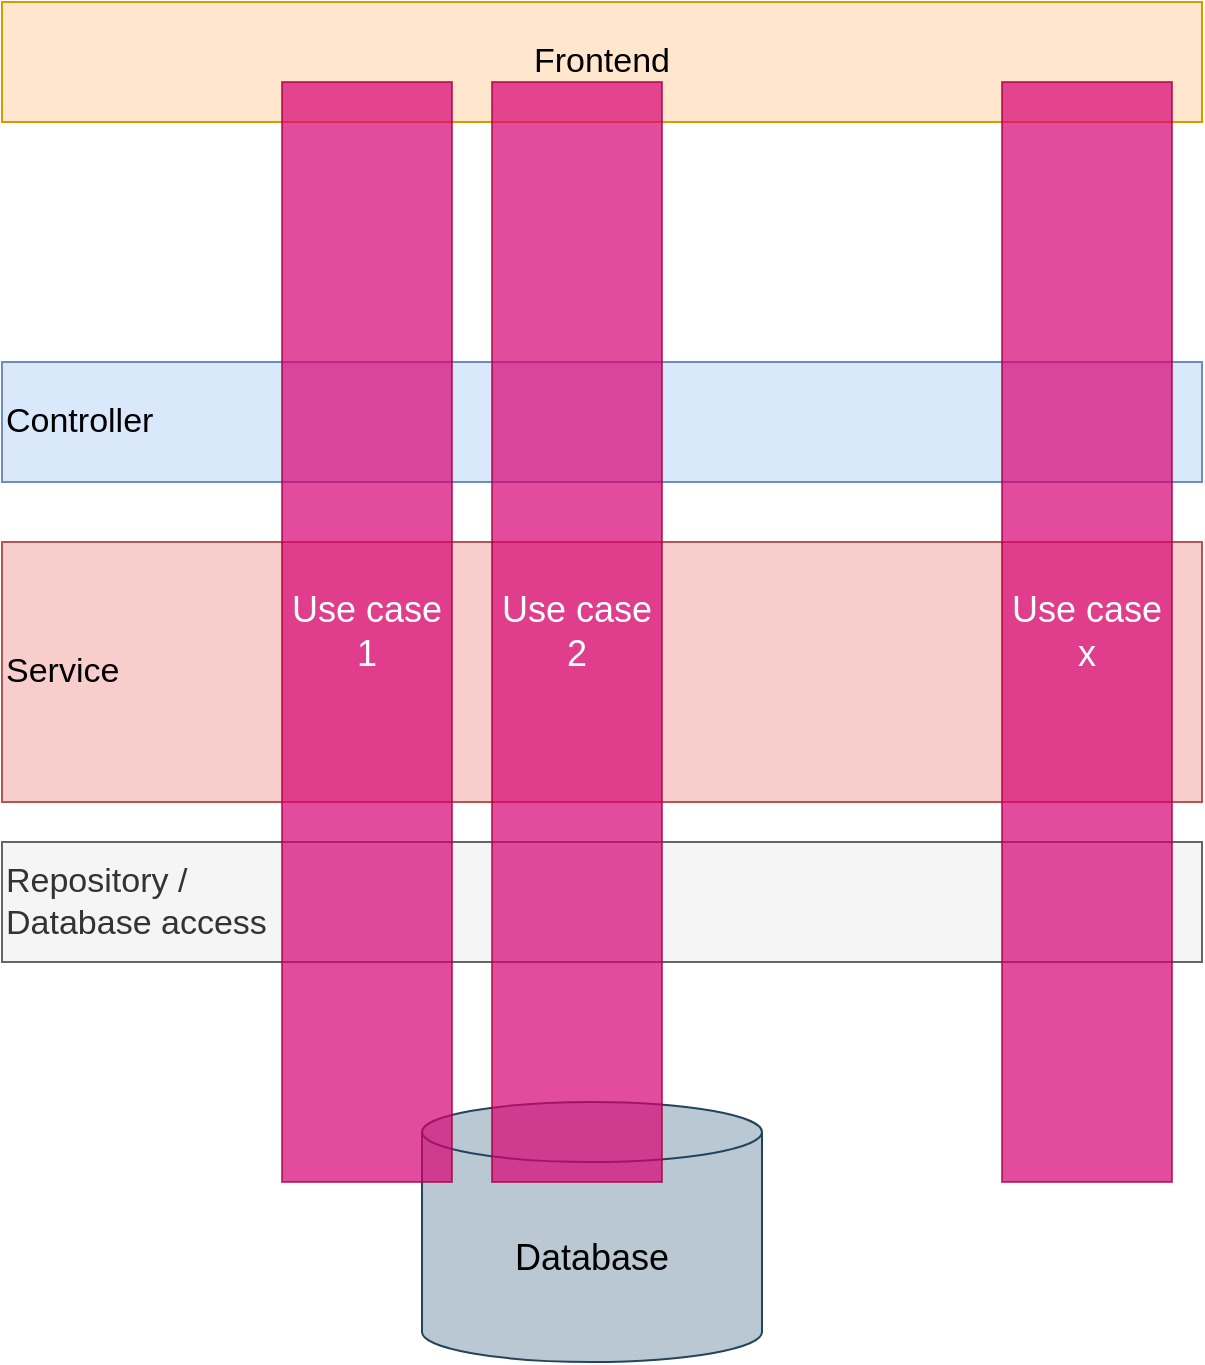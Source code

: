 <mxfile>
    <diagram id="_jUHz5MuJyJf2D0vF2I3" name="Page-1">
        <mxGraphModel dx="1770" dy="787" grid="1" gridSize="10" guides="1" tooltips="1" connect="1" arrows="1" fold="1" page="1" pageScale="1" pageWidth="850" pageHeight="1100" math="0" shadow="0">
            <root>
                <mxCell id="0"/>
                <mxCell id="1" parent="0"/>
                <mxCell id="2" value="&lt;font style=&quot;font-size: 17px;&quot;&gt;Service&lt;/font&gt;" style="rounded=0;whiteSpace=wrap;html=1;align=left;fillColor=#f8cecc;strokeColor=#b85450;" vertex="1" parent="1">
                    <mxGeometry x="180" y="300" width="600" height="130" as="geometry"/>
                </mxCell>
                <mxCell id="3" value="&lt;span style=&quot;font-size: 17px;&quot;&gt;Repository /&lt;/span&gt;&lt;div&gt;&lt;span style=&quot;font-size: 17px;&quot;&gt;Database access&lt;/span&gt;&lt;/div&gt;" style="rounded=0;whiteSpace=wrap;html=1;align=left;fillColor=#f5f5f5;fontColor=#333333;strokeColor=#666666;" vertex="1" parent="1">
                    <mxGeometry x="180" y="450" width="600" height="60" as="geometry"/>
                </mxCell>
                <mxCell id="4" value="&lt;font style=&quot;font-size: 17px;&quot;&gt;Controller&lt;/font&gt;" style="rounded=0;whiteSpace=wrap;html=1;align=left;fillColor=#dae8fc;strokeColor=#6c8ebf;" vertex="1" parent="1">
                    <mxGeometry x="180" y="210" width="600" height="60" as="geometry"/>
                </mxCell>
                <mxCell id="5" value="&lt;font style=&quot;font-size: 18px;&quot;&gt;Database&lt;/font&gt;" style="shape=cylinder3;whiteSpace=wrap;html=1;boundedLbl=1;backgroundOutline=1;size=15;fillColor=#bac8d3;strokeColor=#23445d;" vertex="1" parent="1">
                    <mxGeometry x="390" y="580" width="170" height="130" as="geometry"/>
                </mxCell>
                <mxCell id="7" value="&lt;font style=&quot;font-size: 17px;&quot;&gt;Frontend&lt;/font&gt;" style="rounded=0;whiteSpace=wrap;html=1;align=center;fillColor=#ffe6cc;strokeColor=#d79b00;" vertex="1" parent="1">
                    <mxGeometry x="180" y="30" width="600" height="60" as="geometry"/>
                </mxCell>
                <mxCell id="8" value="&lt;font style=&quot;font-size: 18px;&quot;&gt;Use case 1&lt;/font&gt;" style="rounded=0;whiteSpace=wrap;html=1;opacity=70;fillColor=#d80073;fontColor=#ffffff;strokeColor=#A50040;" vertex="1" parent="1">
                    <mxGeometry x="320" y="70" width="85" height="550" as="geometry"/>
                </mxCell>
                <mxCell id="9" value="&lt;font style=&quot;font-size: 18px;&quot;&gt;Use case 2&lt;/font&gt;" style="rounded=0;whiteSpace=wrap;html=1;opacity=70;fillColor=#d80073;fontColor=#ffffff;strokeColor=#A50040;" vertex="1" parent="1">
                    <mxGeometry x="425" y="70" width="85" height="550" as="geometry"/>
                </mxCell>
                <mxCell id="10" value="&lt;font style=&quot;font-size: 18px;&quot;&gt;Use case x&lt;/font&gt;" style="rounded=0;whiteSpace=wrap;html=1;opacity=70;fillColor=#d80073;fontColor=#ffffff;strokeColor=#A50040;" vertex="1" parent="1">
                    <mxGeometry x="680" y="70" width="85" height="550" as="geometry"/>
                </mxCell>
            </root>
        </mxGraphModel>
    </diagram>
</mxfile>